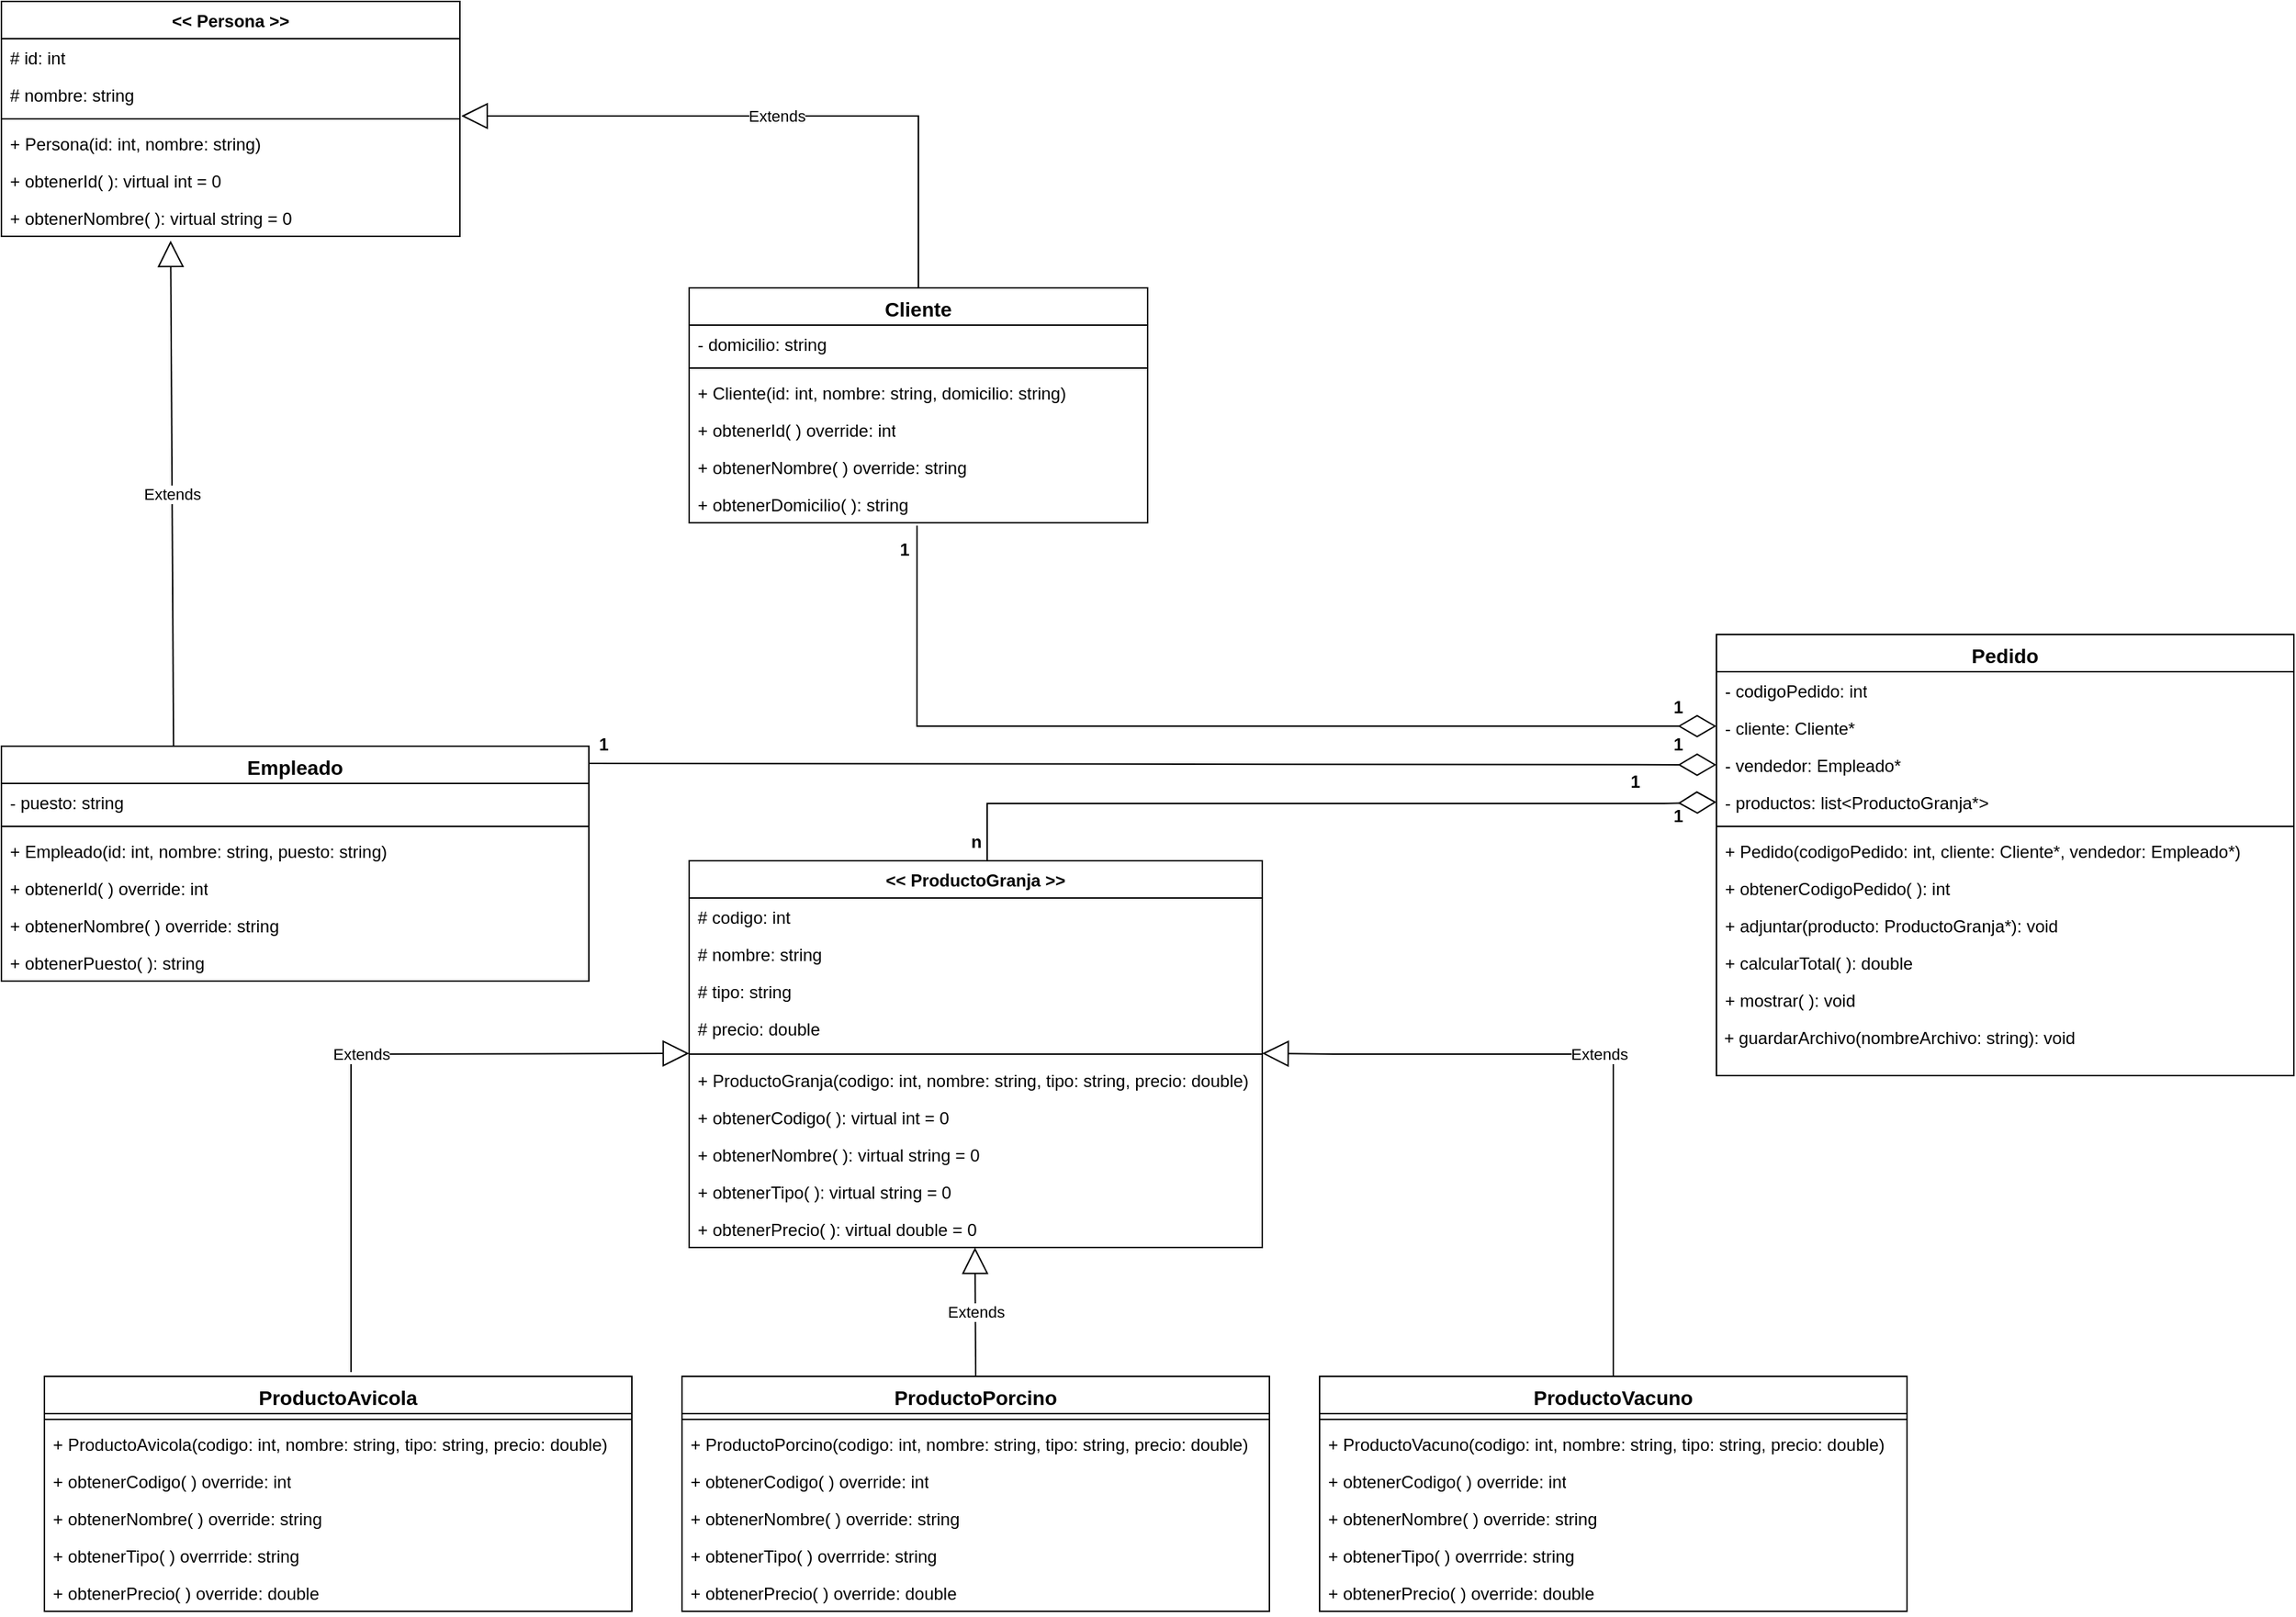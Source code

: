 <mxfile version="24.7.17">
  <diagram name="Página-1" id="Z9m40eZqDg4Fgi3BJzhr">
    <mxGraphModel dx="1947" dy="524" grid="1" gridSize="10" guides="1" tooltips="1" connect="1" arrows="1" fold="1" page="1" pageScale="1" pageWidth="827" pageHeight="1169" math="0" shadow="0">
      <root>
        <mxCell id="0" />
        <mxCell id="1" parent="0" />
        <mxCell id="R549FV-vUU6F0KCQ6JtP-12" value="&lt;span style=&quot;font-size: 14px;&quot;&gt;Empleado&lt;/span&gt;" style="swimlane;fontStyle=1;align=center;verticalAlign=top;childLayout=stackLayout;horizontal=1;startSize=26;horizontalStack=0;resizeParent=1;resizeParentMax=0;resizeLast=0;collapsible=1;marginBottom=0;whiteSpace=wrap;html=1;" parent="1" vertex="1">
          <mxGeometry x="-720" y="520" width="410" height="164" as="geometry" />
        </mxCell>
        <mxCell id="R549FV-vUU6F0KCQ6JtP-15" value="- puesto: string" style="text;strokeColor=none;fillColor=none;align=left;verticalAlign=top;spacingLeft=4;spacingRight=4;overflow=hidden;rotatable=0;points=[[0,0.5],[1,0.5]];portConstraint=eastwest;whiteSpace=wrap;html=1;" parent="R549FV-vUU6F0KCQ6JtP-12" vertex="1">
          <mxGeometry y="26" width="410" height="26" as="geometry" />
        </mxCell>
        <mxCell id="R549FV-vUU6F0KCQ6JtP-16" value="" style="line;strokeWidth=1;fillColor=none;align=left;verticalAlign=middle;spacingTop=-1;spacingLeft=3;spacingRight=3;rotatable=0;labelPosition=right;points=[];portConstraint=eastwest;strokeColor=inherit;" parent="R549FV-vUU6F0KCQ6JtP-12" vertex="1">
          <mxGeometry y="52" width="410" height="8" as="geometry" />
        </mxCell>
        <mxCell id="R549FV-vUU6F0KCQ6JtP-37" value="+ Empleado(id: int, nombre: string, puesto: string)" style="text;strokeColor=none;fillColor=none;align=left;verticalAlign=top;spacingLeft=4;spacingRight=4;overflow=hidden;rotatable=0;points=[[0,0.5],[1,0.5]];portConstraint=eastwest;whiteSpace=wrap;html=1;" parent="R549FV-vUU6F0KCQ6JtP-12" vertex="1">
          <mxGeometry y="60" width="410" height="26" as="geometry" />
        </mxCell>
        <mxCell id="R549FV-vUU6F0KCQ6JtP-19" value="+ obtenerId( ) override: int" style="text;strokeColor=none;fillColor=none;align=left;verticalAlign=top;spacingLeft=4;spacingRight=4;overflow=hidden;rotatable=0;points=[[0,0.5],[1,0.5]];portConstraint=eastwest;whiteSpace=wrap;html=1;" parent="R549FV-vUU6F0KCQ6JtP-12" vertex="1">
          <mxGeometry y="86" width="410" height="26" as="geometry" />
        </mxCell>
        <mxCell id="YmpbRdRLmFJI-oki9HRv-6" value="+ obtenerNombre( ) override: string" style="text;strokeColor=none;fillColor=none;align=left;verticalAlign=top;spacingLeft=4;spacingRight=4;overflow=hidden;rotatable=0;points=[[0,0.5],[1,0.5]];portConstraint=eastwest;whiteSpace=wrap;html=1;" parent="R549FV-vUU6F0KCQ6JtP-12" vertex="1">
          <mxGeometry y="112" width="410" height="26" as="geometry" />
        </mxCell>
        <mxCell id="YmpbRdRLmFJI-oki9HRv-7" value="+ obtenerPuesto( ): string" style="text;strokeColor=none;fillColor=none;align=left;verticalAlign=top;spacingLeft=4;spacingRight=4;overflow=hidden;rotatable=0;points=[[0,0.5],[1,0.5]];portConstraint=eastwest;whiteSpace=wrap;html=1;" parent="R549FV-vUU6F0KCQ6JtP-12" vertex="1">
          <mxGeometry y="138" width="410" height="26" as="geometry" />
        </mxCell>
        <mxCell id="R549FV-vUU6F0KCQ6JtP-31" value="1" style="text;align=center;fontStyle=1;verticalAlign=middle;spacingLeft=3;spacingRight=3;strokeColor=none;rotatable=0;points=[[0,0.5],[1,0.5]];portConstraint=eastwest;html=1;" parent="1" vertex="1">
          <mxGeometry x="440" y="556" width="20" height="26" as="geometry" />
        </mxCell>
        <mxCell id="R549FV-vUU6F0KCQ6JtP-32" value="1" style="text;align=center;fontStyle=1;verticalAlign=middle;spacingLeft=3;spacingRight=3;strokeColor=none;rotatable=0;points=[[0,0.5],[1,0.5]];portConstraint=eastwest;html=1;" parent="1" vertex="1">
          <mxGeometry x="440" y="506" width="20" height="26" as="geometry" />
        </mxCell>
        <mxCell id="R549FV-vUU6F0KCQ6JtP-33" value="1" style="text;align=center;fontStyle=1;verticalAlign=middle;spacingLeft=3;spacingRight=3;strokeColor=none;rotatable=0;points=[[0,0.5],[1,0.5]];portConstraint=eastwest;html=1;" parent="1" vertex="1">
          <mxGeometry x="-100" y="370" width="20" height="26" as="geometry" />
        </mxCell>
        <mxCell id="R549FV-vUU6F0KCQ6JtP-34" value="n" style="text;align=center;fontStyle=1;verticalAlign=middle;spacingLeft=3;spacingRight=3;strokeColor=none;rotatable=0;points=[[0,0.5],[1,0.5]];portConstraint=eastwest;html=1;" parent="1" vertex="1">
          <mxGeometry x="-50" y="574" width="20" height="26" as="geometry" />
        </mxCell>
        <mxCell id="R549FV-vUU6F0KCQ6JtP-38" value="&lt;span style=&quot;font-size: 14px;&quot;&gt;Pedido&lt;/span&gt;" style="swimlane;fontStyle=1;align=center;verticalAlign=top;childLayout=stackLayout;horizontal=1;startSize=26;horizontalStack=0;resizeParent=1;resizeParentMax=0;resizeLast=0;collapsible=1;marginBottom=0;whiteSpace=wrap;html=1;" parent="1" vertex="1">
          <mxGeometry x="477" y="442" width="403" height="308" as="geometry" />
        </mxCell>
        <mxCell id="R549FV-vUU6F0KCQ6JtP-39" value="- codigoPedido: int" style="text;strokeColor=none;fillColor=none;align=left;verticalAlign=top;spacingLeft=4;spacingRight=4;overflow=hidden;rotatable=0;points=[[0,0.5],[1,0.5]];portConstraint=eastwest;whiteSpace=wrap;html=1;" parent="R549FV-vUU6F0KCQ6JtP-38" vertex="1">
          <mxGeometry y="26" width="403" height="26" as="geometry" />
        </mxCell>
        <mxCell id="eUOE1uEp9aUfxUJo_K6u-10" value="- cliente: Cliente*" style="text;strokeColor=none;fillColor=none;align=left;verticalAlign=top;spacingLeft=4;spacingRight=4;overflow=hidden;rotatable=0;points=[[0,0.5],[1,0.5]];portConstraint=eastwest;whiteSpace=wrap;html=1;" parent="R549FV-vUU6F0KCQ6JtP-38" vertex="1">
          <mxGeometry y="52" width="403" height="26" as="geometry" />
        </mxCell>
        <mxCell id="R549FV-vUU6F0KCQ6JtP-41" value="- vendedor: Empleado*" style="text;strokeColor=none;fillColor=none;align=left;verticalAlign=top;spacingLeft=4;spacingRight=4;overflow=hidden;rotatable=0;points=[[0,0.5],[1,0.5]];portConstraint=eastwest;whiteSpace=wrap;html=1;" parent="R549FV-vUU6F0KCQ6JtP-38" vertex="1">
          <mxGeometry y="78" width="403" height="26" as="geometry" />
        </mxCell>
        <mxCell id="R549FV-vUU6F0KCQ6JtP-40" value="- productos: list&amp;lt;ProductoGranja*&amp;gt;" style="text;strokeColor=none;fillColor=none;align=left;verticalAlign=top;spacingLeft=4;spacingRight=4;overflow=hidden;rotatable=0;points=[[0,0.5],[1,0.5]];portConstraint=eastwest;whiteSpace=wrap;html=1;" parent="R549FV-vUU6F0KCQ6JtP-38" vertex="1">
          <mxGeometry y="104" width="403" height="26" as="geometry" />
        </mxCell>
        <mxCell id="R549FV-vUU6F0KCQ6JtP-42" value="" style="line;strokeWidth=1;fillColor=none;align=left;verticalAlign=middle;spacingTop=-1;spacingLeft=3;spacingRight=3;rotatable=0;labelPosition=right;points=[];portConstraint=eastwest;strokeColor=inherit;" parent="R549FV-vUU6F0KCQ6JtP-38" vertex="1">
          <mxGeometry y="130" width="403" height="8" as="geometry" />
        </mxCell>
        <mxCell id="eUOE1uEp9aUfxUJo_K6u-17" value="+ Pedido(codigoPedido: int, cliente: Cliente*, vendedor: Empleado*)" style="text;strokeColor=none;fillColor=none;align=left;verticalAlign=top;spacingLeft=4;spacingRight=4;overflow=hidden;rotatable=0;points=[[0,0.5],[1,0.5]];portConstraint=eastwest;whiteSpace=wrap;html=1;" parent="R549FV-vUU6F0KCQ6JtP-38" vertex="1">
          <mxGeometry y="138" width="403" height="26" as="geometry" />
        </mxCell>
        <mxCell id="R549FV-vUU6F0KCQ6JtP-43" value="+ obtenerCodigoPedido( ): int" style="text;strokeColor=none;fillColor=none;align=left;verticalAlign=top;spacingLeft=4;spacingRight=4;overflow=hidden;rotatable=0;points=[[0,0.5],[1,0.5]];portConstraint=eastwest;whiteSpace=wrap;html=1;" parent="R549FV-vUU6F0KCQ6JtP-38" vertex="1">
          <mxGeometry y="164" width="403" height="26" as="geometry" />
        </mxCell>
        <mxCell id="R549FV-vUU6F0KCQ6JtP-44" value="+ adjuntar(producto: ProductoGranja*): void" style="text;strokeColor=none;fillColor=none;align=left;verticalAlign=top;spacingLeft=4;spacingRight=4;overflow=hidden;rotatable=0;points=[[0,0.5],[1,0.5]];portConstraint=eastwest;whiteSpace=wrap;html=1;" parent="R549FV-vUU6F0KCQ6JtP-38" vertex="1">
          <mxGeometry y="190" width="403" height="26" as="geometry" />
        </mxCell>
        <mxCell id="R549FV-vUU6F0KCQ6JtP-45" value="+ calcularTotal( ): double" style="text;strokeColor=none;fillColor=none;align=left;verticalAlign=top;spacingLeft=4;spacingRight=4;overflow=hidden;rotatable=0;points=[[0,0.5],[1,0.5]];portConstraint=eastwest;whiteSpace=wrap;html=1;" parent="R549FV-vUU6F0KCQ6JtP-38" vertex="1">
          <mxGeometry y="216" width="403" height="26" as="geometry" />
        </mxCell>
        <mxCell id="YmpbRdRLmFJI-oki9HRv-8" value="+ mostrar( ): void" style="text;strokeColor=none;fillColor=none;align=left;verticalAlign=top;spacingLeft=4;spacingRight=4;overflow=hidden;rotatable=0;points=[[0,0.5],[1,0.5]];portConstraint=eastwest;whiteSpace=wrap;html=1;" parent="R549FV-vUU6F0KCQ6JtP-38" vertex="1">
          <mxGeometry y="242" width="403" height="26" as="geometry" />
        </mxCell>
        <mxCell id="EuG98Uh5XUJ7rjztOhe2-2" value="&amp;nbsp;+ guardarArchivo(nombreArchivo: string): void" style="text;whiteSpace=wrap;html=1;" vertex="1" parent="R549FV-vUU6F0KCQ6JtP-38">
          <mxGeometry y="268" width="403" height="40" as="geometry" />
        </mxCell>
        <mxCell id="eUOE1uEp9aUfxUJo_K6u-1" value="&lt;span style=&quot;font-size: 14px;&quot;&gt;Cliente&lt;/span&gt;" style="swimlane;fontStyle=1;align=center;verticalAlign=top;childLayout=stackLayout;horizontal=1;startSize=26;horizontalStack=0;resizeParent=1;resizeParentMax=0;resizeLast=0;collapsible=1;marginBottom=0;whiteSpace=wrap;html=1;" parent="1" vertex="1">
          <mxGeometry x="-240" y="200" width="320" height="164" as="geometry" />
        </mxCell>
        <mxCell id="YmpbRdRLmFJI-oki9HRv-1" value="- domicilio: string" style="text;strokeColor=none;fillColor=none;align=left;verticalAlign=top;spacingLeft=4;spacingRight=4;overflow=hidden;rotatable=0;points=[[0,0.5],[1,0.5]];portConstraint=eastwest;whiteSpace=wrap;html=1;" parent="eUOE1uEp9aUfxUJo_K6u-1" vertex="1">
          <mxGeometry y="26" width="320" height="26" as="geometry" />
        </mxCell>
        <mxCell id="eUOE1uEp9aUfxUJo_K6u-5" value="" style="line;strokeWidth=1;fillColor=none;align=left;verticalAlign=middle;spacingTop=-1;spacingLeft=3;spacingRight=3;rotatable=0;labelPosition=right;points=[];portConstraint=eastwest;strokeColor=inherit;" parent="eUOE1uEp9aUfxUJo_K6u-1" vertex="1">
          <mxGeometry y="52" width="320" height="8" as="geometry" />
        </mxCell>
        <mxCell id="eUOE1uEp9aUfxUJo_K6u-6" value="+ Cliente(id: int, nombre: string, domicilio: string)" style="text;strokeColor=none;fillColor=none;align=left;verticalAlign=top;spacingLeft=4;spacingRight=4;overflow=hidden;rotatable=0;points=[[0,0.5],[1,0.5]];portConstraint=eastwest;whiteSpace=wrap;html=1;" parent="eUOE1uEp9aUfxUJo_K6u-1" vertex="1">
          <mxGeometry y="60" width="320" height="26" as="geometry" />
        </mxCell>
        <mxCell id="YmpbRdRLmFJI-oki9HRv-2" value="+ obtenerId( ) override: int" style="text;strokeColor=none;fillColor=none;align=left;verticalAlign=top;spacingLeft=4;spacingRight=4;overflow=hidden;rotatable=0;points=[[0,0.5],[1,0.5]];portConstraint=eastwest;whiteSpace=wrap;html=1;" parent="eUOE1uEp9aUfxUJo_K6u-1" vertex="1">
          <mxGeometry y="86" width="320" height="26" as="geometry" />
        </mxCell>
        <mxCell id="YmpbRdRLmFJI-oki9HRv-3" value="+ obtenerNombre( ) override: string" style="text;strokeColor=none;fillColor=none;align=left;verticalAlign=top;spacingLeft=4;spacingRight=4;overflow=hidden;rotatable=0;points=[[0,0.5],[1,0.5]];portConstraint=eastwest;whiteSpace=wrap;html=1;" parent="eUOE1uEp9aUfxUJo_K6u-1" vertex="1">
          <mxGeometry y="112" width="320" height="26" as="geometry" />
        </mxCell>
        <mxCell id="YmpbRdRLmFJI-oki9HRv-4" value="+ obtenerDomicilio( ): string" style="text;strokeColor=none;fillColor=none;align=left;verticalAlign=top;spacingLeft=4;spacingRight=4;overflow=hidden;rotatable=0;points=[[0,0.5],[1,0.5]];portConstraint=eastwest;whiteSpace=wrap;html=1;" parent="eUOE1uEp9aUfxUJo_K6u-1" vertex="1">
          <mxGeometry y="138" width="320" height="26" as="geometry" />
        </mxCell>
        <mxCell id="eUOE1uEp9aUfxUJo_K6u-13" value="" style="endArrow=diamondThin;endFill=0;endSize=24;html=1;rounded=0;entryX=0;entryY=0.5;entryDx=0;entryDy=0;exitX=0.52;exitY=0;exitDx=0;exitDy=0;exitPerimeter=0;" parent="1" source="wNf-97VJCH1Q2UC8ov4_-1" target="R549FV-vUU6F0KCQ6JtP-40" edge="1">
          <mxGeometry width="160" relative="1" as="geometry">
            <mxPoint x="-30" y="559" as="sourcePoint" />
            <mxPoint x="480" y="550" as="targetPoint" />
            <Array as="points">
              <mxPoint x="-32" y="560" />
              <mxPoint x="440" y="560" />
            </Array>
          </mxGeometry>
        </mxCell>
        <mxCell id="eUOE1uEp9aUfxUJo_K6u-14" value="Extends" style="endArrow=block;endSize=16;endFill=0;html=1;rounded=0;entryX=0.369;entryY=1.115;entryDx=0;entryDy=0;entryPerimeter=0;exitX=0.293;exitY=0;exitDx=0;exitDy=0;exitPerimeter=0;" parent="1" source="R549FV-vUU6F0KCQ6JtP-12" target="FdKNdc1q4IcvGpZulSzj-8" edge="1">
          <mxGeometry width="160" relative="1" as="geometry">
            <mxPoint x="122.04" y="516" as="sourcePoint" />
            <mxPoint x="120.0" y="216.004" as="targetPoint" />
          </mxGeometry>
        </mxCell>
        <mxCell id="eUOE1uEp9aUfxUJo_K6u-15" value="1" style="text;align=center;fontStyle=1;verticalAlign=middle;spacingLeft=3;spacingRight=3;strokeColor=none;rotatable=0;points=[[0,0.5],[1,0.5]];portConstraint=eastwest;html=1;" parent="1" vertex="1">
          <mxGeometry x="410" y="532" width="20" height="26" as="geometry" />
        </mxCell>
        <mxCell id="eUOE1uEp9aUfxUJo_K6u-16" value="1" style="text;align=center;fontStyle=1;verticalAlign=middle;spacingLeft=3;spacingRight=3;strokeColor=none;rotatable=0;points=[[0,0.5],[1,0.5]];portConstraint=eastwest;html=1;" parent="1" vertex="1">
          <mxGeometry x="440" y="480" width="20" height="26" as="geometry" />
        </mxCell>
        <mxCell id="FdKNdc1q4IcvGpZulSzj-1" value="&amp;lt;&amp;lt; Persona &amp;gt;&amp;gt;" style="swimlane;fontStyle=1;align=center;verticalAlign=top;childLayout=stackLayout;horizontal=1;startSize=26;horizontalStack=0;resizeParent=1;resizeParentMax=0;resizeLast=0;collapsible=1;marginBottom=0;whiteSpace=wrap;html=1;" parent="1" vertex="1">
          <mxGeometry x="-720" width="320" height="164" as="geometry" />
        </mxCell>
        <mxCell id="FdKNdc1q4IcvGpZulSzj-2" value="# id: int" style="text;strokeColor=none;fillColor=none;align=left;verticalAlign=top;spacingLeft=4;spacingRight=4;overflow=hidden;rotatable=0;points=[[0,0.5],[1,0.5]];portConstraint=eastwest;whiteSpace=wrap;html=1;" parent="FdKNdc1q4IcvGpZulSzj-1" vertex="1">
          <mxGeometry y="26" width="320" height="26" as="geometry" />
        </mxCell>
        <mxCell id="FdKNdc1q4IcvGpZulSzj-3" value="# nombre: string" style="text;strokeColor=none;fillColor=none;align=left;verticalAlign=top;spacingLeft=4;spacingRight=4;overflow=hidden;rotatable=0;points=[[0,0.5],[1,0.5]];portConstraint=eastwest;whiteSpace=wrap;html=1;" parent="FdKNdc1q4IcvGpZulSzj-1" vertex="1">
          <mxGeometry y="52" width="320" height="26" as="geometry" />
        </mxCell>
        <mxCell id="FdKNdc1q4IcvGpZulSzj-5" value="" style="line;strokeWidth=1;fillColor=none;align=left;verticalAlign=middle;spacingTop=-1;spacingLeft=3;spacingRight=3;rotatable=0;labelPosition=right;points=[];portConstraint=eastwest;strokeColor=inherit;" parent="FdKNdc1q4IcvGpZulSzj-1" vertex="1">
          <mxGeometry y="78" width="320" height="8" as="geometry" />
        </mxCell>
        <mxCell id="FdKNdc1q4IcvGpZulSzj-6" value="+ Persona(id: int, nombre: string)" style="text;strokeColor=none;fillColor=none;align=left;verticalAlign=top;spacingLeft=4;spacingRight=4;overflow=hidden;rotatable=0;points=[[0,0.5],[1,0.5]];portConstraint=eastwest;whiteSpace=wrap;html=1;" parent="FdKNdc1q4IcvGpZulSzj-1" vertex="1">
          <mxGeometry y="86" width="320" height="26" as="geometry" />
        </mxCell>
        <mxCell id="FdKNdc1q4IcvGpZulSzj-7" value="+ obtenerId( ): virtual int = 0" style="text;strokeColor=none;fillColor=none;align=left;verticalAlign=top;spacingLeft=4;spacingRight=4;overflow=hidden;rotatable=0;points=[[0,0.5],[1,0.5]];portConstraint=eastwest;whiteSpace=wrap;html=1;" parent="FdKNdc1q4IcvGpZulSzj-1" vertex="1">
          <mxGeometry y="112" width="320" height="26" as="geometry" />
        </mxCell>
        <mxCell id="FdKNdc1q4IcvGpZulSzj-8" value="+ obtenerNombre( ): virtual string = 0" style="text;strokeColor=none;fillColor=none;align=left;verticalAlign=top;spacingLeft=4;spacingRight=4;overflow=hidden;rotatable=0;points=[[0,0.5],[1,0.5]];portConstraint=eastwest;whiteSpace=wrap;html=1;" parent="FdKNdc1q4IcvGpZulSzj-1" vertex="1">
          <mxGeometry y="138" width="320" height="26" as="geometry" />
        </mxCell>
        <mxCell id="FdKNdc1q4IcvGpZulSzj-10" value="Extends" style="endArrow=block;endSize=16;endFill=0;html=1;rounded=0;exitX=0.5;exitY=0;exitDx=0;exitDy=0;entryX=1.003;entryY=1.077;entryDx=0;entryDy=0;entryPerimeter=0;" parent="1" source="eUOE1uEp9aUfxUJo_K6u-1" target="FdKNdc1q4IcvGpZulSzj-3" edge="1">
          <mxGeometry width="160" relative="1" as="geometry">
            <mxPoint x="-220" y="100" as="sourcePoint" />
            <mxPoint x="-310" y="110" as="targetPoint" />
            <Array as="points">
              <mxPoint x="-80" y="120" />
              <mxPoint x="-80" y="80" />
            </Array>
          </mxGeometry>
        </mxCell>
        <mxCell id="FdKNdc1q4IcvGpZulSzj-13" value="" style="endArrow=diamondThin;endFill=0;endSize=24;html=1;rounded=0;entryX=0;entryY=0.5;entryDx=0;entryDy=0;exitX=1;exitY=0.073;exitDx=0;exitDy=0;exitPerimeter=0;" parent="1" source="R549FV-vUU6F0KCQ6JtP-12" target="R549FV-vUU6F0KCQ6JtP-41" edge="1">
          <mxGeometry width="160" relative="1" as="geometry">
            <mxPoint x="410" y="533" as="sourcePoint" />
            <mxPoint x="460" y="530" as="targetPoint" />
            <Array as="points" />
          </mxGeometry>
        </mxCell>
        <mxCell id="YmpbRdRLmFJI-oki9HRv-5" value="" style="endArrow=diamondThin;endFill=0;endSize=24;html=1;rounded=0;exitX=0.497;exitY=1.077;exitDx=0;exitDy=0;exitPerimeter=0;" parent="1" source="YmpbRdRLmFJI-oki9HRv-4" edge="1">
          <mxGeometry width="160" relative="1" as="geometry">
            <mxPoint x="400" y="506" as="sourcePoint" />
            <mxPoint x="477" y="506" as="targetPoint" />
            <Array as="points">
              <mxPoint x="-81" y="506" />
              <mxPoint x="399" y="506" />
              <mxPoint x="440" y="506" />
            </Array>
          </mxGeometry>
        </mxCell>
        <mxCell id="wNf-97VJCH1Q2UC8ov4_-1" value="&amp;lt;&amp;lt; ProductoGranja &amp;gt;&amp;gt;" style="swimlane;fontStyle=1;align=center;verticalAlign=top;childLayout=stackLayout;horizontal=1;startSize=26;horizontalStack=0;resizeParent=1;resizeParentMax=0;resizeLast=0;collapsible=1;marginBottom=0;whiteSpace=wrap;html=1;" parent="1" vertex="1">
          <mxGeometry x="-240" y="600" width="400" height="270" as="geometry" />
        </mxCell>
        <mxCell id="wNf-97VJCH1Q2UC8ov4_-2" value="# codigo: int" style="text;strokeColor=none;fillColor=none;align=left;verticalAlign=top;spacingLeft=4;spacingRight=4;overflow=hidden;rotatable=0;points=[[0,0.5],[1,0.5]];portConstraint=eastwest;whiteSpace=wrap;html=1;" parent="wNf-97VJCH1Q2UC8ov4_-1" vertex="1">
          <mxGeometry y="26" width="400" height="26" as="geometry" />
        </mxCell>
        <mxCell id="wNf-97VJCH1Q2UC8ov4_-3" value="# nombre: string" style="text;strokeColor=none;fillColor=none;align=left;verticalAlign=top;spacingLeft=4;spacingRight=4;overflow=hidden;rotatable=0;points=[[0,0.5],[1,0.5]];portConstraint=eastwest;whiteSpace=wrap;html=1;" parent="wNf-97VJCH1Q2UC8ov4_-1" vertex="1">
          <mxGeometry y="52" width="400" height="26" as="geometry" />
        </mxCell>
        <mxCell id="wNf-97VJCH1Q2UC8ov4_-8" value="# tipo: string" style="text;strokeColor=none;fillColor=none;align=left;verticalAlign=top;spacingLeft=4;spacingRight=4;overflow=hidden;rotatable=0;points=[[0,0.5],[1,0.5]];portConstraint=eastwest;whiteSpace=wrap;html=1;" parent="wNf-97VJCH1Q2UC8ov4_-1" vertex="1">
          <mxGeometry y="78" width="400" height="26" as="geometry" />
        </mxCell>
        <mxCell id="wNf-97VJCH1Q2UC8ov4_-9" value="# precio: double" style="text;strokeColor=none;fillColor=none;align=left;verticalAlign=top;spacingLeft=4;spacingRight=4;overflow=hidden;rotatable=0;points=[[0,0.5],[1,0.5]];portConstraint=eastwest;whiteSpace=wrap;html=1;" parent="wNf-97VJCH1Q2UC8ov4_-1" vertex="1">
          <mxGeometry y="104" width="400" height="26" as="geometry" />
        </mxCell>
        <mxCell id="wNf-97VJCH1Q2UC8ov4_-4" value="" style="line;strokeWidth=1;fillColor=none;align=left;verticalAlign=middle;spacingTop=-1;spacingLeft=3;spacingRight=3;rotatable=0;labelPosition=right;points=[];portConstraint=eastwest;strokeColor=inherit;" parent="wNf-97VJCH1Q2UC8ov4_-1" vertex="1">
          <mxGeometry y="130" width="400" height="10" as="geometry" />
        </mxCell>
        <mxCell id="wNf-97VJCH1Q2UC8ov4_-5" value="+ ProductoGranja(codigo: int, nombre: string, tipo: string, precio: double)" style="text;strokeColor=none;fillColor=none;align=left;verticalAlign=top;spacingLeft=4;spacingRight=4;overflow=hidden;rotatable=0;points=[[0,0.5],[1,0.5]];portConstraint=eastwest;whiteSpace=wrap;html=1;" parent="wNf-97VJCH1Q2UC8ov4_-1" vertex="1">
          <mxGeometry y="140" width="400" height="26" as="geometry" />
        </mxCell>
        <mxCell id="wNf-97VJCH1Q2UC8ov4_-6" value="+ obtenerCodigo( ): virtual int = 0" style="text;strokeColor=none;fillColor=none;align=left;verticalAlign=top;spacingLeft=4;spacingRight=4;overflow=hidden;rotatable=0;points=[[0,0.5],[1,0.5]];portConstraint=eastwest;whiteSpace=wrap;html=1;" parent="wNf-97VJCH1Q2UC8ov4_-1" vertex="1">
          <mxGeometry y="166" width="400" height="26" as="geometry" />
        </mxCell>
        <mxCell id="wNf-97VJCH1Q2UC8ov4_-7" value="+ obtenerNombre( ): virtual string = 0" style="text;strokeColor=none;fillColor=none;align=left;verticalAlign=top;spacingLeft=4;spacingRight=4;overflow=hidden;rotatable=0;points=[[0,0.5],[1,0.5]];portConstraint=eastwest;whiteSpace=wrap;html=1;" parent="wNf-97VJCH1Q2UC8ov4_-1" vertex="1">
          <mxGeometry y="192" width="400" height="26" as="geometry" />
        </mxCell>
        <mxCell id="wNf-97VJCH1Q2UC8ov4_-10" value="+ obtenerTipo( ): virtual string = 0" style="text;strokeColor=none;fillColor=none;align=left;verticalAlign=top;spacingLeft=4;spacingRight=4;overflow=hidden;rotatable=0;points=[[0,0.5],[1,0.5]];portConstraint=eastwest;whiteSpace=wrap;html=1;" parent="wNf-97VJCH1Q2UC8ov4_-1" vertex="1">
          <mxGeometry y="218" width="400" height="26" as="geometry" />
        </mxCell>
        <mxCell id="wNf-97VJCH1Q2UC8ov4_-11" value="+ obtenerPrecio( ): virtual double = 0" style="text;strokeColor=none;fillColor=none;align=left;verticalAlign=top;spacingLeft=4;spacingRight=4;overflow=hidden;rotatable=0;points=[[0,0.5],[1,0.5]];portConstraint=eastwest;whiteSpace=wrap;html=1;" parent="wNf-97VJCH1Q2UC8ov4_-1" vertex="1">
          <mxGeometry y="244" width="400" height="26" as="geometry" />
        </mxCell>
        <mxCell id="wNf-97VJCH1Q2UC8ov4_-12" value="1" style="text;align=center;fontStyle=1;verticalAlign=middle;spacingLeft=3;spacingRight=3;strokeColor=none;rotatable=0;points=[[0,0.5],[1,0.5]];portConstraint=eastwest;html=1;" parent="1" vertex="1">
          <mxGeometry x="-310" y="506" width="20" height="26" as="geometry" />
        </mxCell>
        <mxCell id="wNf-97VJCH1Q2UC8ov4_-23" value="&lt;span style=&quot;font-size: 14px;&quot;&gt;ProductoAvicola&lt;/span&gt;" style="swimlane;fontStyle=1;align=center;verticalAlign=top;childLayout=stackLayout;horizontal=1;startSize=26;horizontalStack=0;resizeParent=1;resizeParentMax=0;resizeLast=0;collapsible=1;marginBottom=0;whiteSpace=wrap;html=1;" parent="1" vertex="1">
          <mxGeometry x="-690" y="960" width="410" height="164" as="geometry" />
        </mxCell>
        <mxCell id="wNf-97VJCH1Q2UC8ov4_-25" value="" style="line;strokeWidth=1;fillColor=none;align=left;verticalAlign=middle;spacingTop=-1;spacingLeft=3;spacingRight=3;rotatable=0;labelPosition=right;points=[];portConstraint=eastwest;strokeColor=inherit;" parent="wNf-97VJCH1Q2UC8ov4_-23" vertex="1">
          <mxGeometry y="26" width="410" height="8" as="geometry" />
        </mxCell>
        <mxCell id="wNf-97VJCH1Q2UC8ov4_-26" value="+ ProductoAvicola(codigo: int, nombre: string, tipo: string, precio: double)" style="text;strokeColor=none;fillColor=none;align=left;verticalAlign=top;spacingLeft=4;spacingRight=4;overflow=hidden;rotatable=0;points=[[0,0.5],[1,0.5]];portConstraint=eastwest;whiteSpace=wrap;html=1;" parent="wNf-97VJCH1Q2UC8ov4_-23" vertex="1">
          <mxGeometry y="34" width="410" height="26" as="geometry" />
        </mxCell>
        <mxCell id="wNf-97VJCH1Q2UC8ov4_-27" value="+ obtenerCodigo( ) override: int" style="text;strokeColor=none;fillColor=none;align=left;verticalAlign=top;spacingLeft=4;spacingRight=4;overflow=hidden;rotatable=0;points=[[0,0.5],[1,0.5]];portConstraint=eastwest;whiteSpace=wrap;html=1;" parent="wNf-97VJCH1Q2UC8ov4_-23" vertex="1">
          <mxGeometry y="60" width="410" height="26" as="geometry" />
        </mxCell>
        <mxCell id="wNf-97VJCH1Q2UC8ov4_-28" value="+ obtenerNombre( ) override: string" style="text;strokeColor=none;fillColor=none;align=left;verticalAlign=top;spacingLeft=4;spacingRight=4;overflow=hidden;rotatable=0;points=[[0,0.5],[1,0.5]];portConstraint=eastwest;whiteSpace=wrap;html=1;" parent="wNf-97VJCH1Q2UC8ov4_-23" vertex="1">
          <mxGeometry y="86" width="410" height="26" as="geometry" />
        </mxCell>
        <mxCell id="wNf-97VJCH1Q2UC8ov4_-29" value="+ obtenerTipo( ) overrride: string" style="text;strokeColor=none;fillColor=none;align=left;verticalAlign=top;spacingLeft=4;spacingRight=4;overflow=hidden;rotatable=0;points=[[0,0.5],[1,0.5]];portConstraint=eastwest;whiteSpace=wrap;html=1;" parent="wNf-97VJCH1Q2UC8ov4_-23" vertex="1">
          <mxGeometry y="112" width="410" height="26" as="geometry" />
        </mxCell>
        <mxCell id="wNf-97VJCH1Q2UC8ov4_-30" value="+ obtenerPrecio( ) override: double" style="text;strokeColor=none;fillColor=none;align=left;verticalAlign=top;spacingLeft=4;spacingRight=4;overflow=hidden;rotatable=0;points=[[0,0.5],[1,0.5]];portConstraint=eastwest;whiteSpace=wrap;html=1;" parent="wNf-97VJCH1Q2UC8ov4_-23" vertex="1">
          <mxGeometry y="138" width="410" height="26" as="geometry" />
        </mxCell>
        <mxCell id="wNf-97VJCH1Q2UC8ov4_-31" value="&lt;span style=&quot;font-size: 14px;&quot;&gt;ProductoPorcino&lt;/span&gt;" style="swimlane;fontStyle=1;align=center;verticalAlign=top;childLayout=stackLayout;horizontal=1;startSize=26;horizontalStack=0;resizeParent=1;resizeParentMax=0;resizeLast=0;collapsible=1;marginBottom=0;whiteSpace=wrap;html=1;" parent="1" vertex="1">
          <mxGeometry x="-245" y="960" width="410" height="164" as="geometry" />
        </mxCell>
        <mxCell id="wNf-97VJCH1Q2UC8ov4_-32" value="" style="line;strokeWidth=1;fillColor=none;align=left;verticalAlign=middle;spacingTop=-1;spacingLeft=3;spacingRight=3;rotatable=0;labelPosition=right;points=[];portConstraint=eastwest;strokeColor=inherit;" parent="wNf-97VJCH1Q2UC8ov4_-31" vertex="1">
          <mxGeometry y="26" width="410" height="8" as="geometry" />
        </mxCell>
        <mxCell id="wNf-97VJCH1Q2UC8ov4_-33" value="+ ProductoPorcino(codigo: int, nombre: string, tipo: string, precio: double)" style="text;strokeColor=none;fillColor=none;align=left;verticalAlign=top;spacingLeft=4;spacingRight=4;overflow=hidden;rotatable=0;points=[[0,0.5],[1,0.5]];portConstraint=eastwest;whiteSpace=wrap;html=1;" parent="wNf-97VJCH1Q2UC8ov4_-31" vertex="1">
          <mxGeometry y="34" width="410" height="26" as="geometry" />
        </mxCell>
        <mxCell id="wNf-97VJCH1Q2UC8ov4_-34" value="+ obtenerCodigo( ) override: int" style="text;strokeColor=none;fillColor=none;align=left;verticalAlign=top;spacingLeft=4;spacingRight=4;overflow=hidden;rotatable=0;points=[[0,0.5],[1,0.5]];portConstraint=eastwest;whiteSpace=wrap;html=1;" parent="wNf-97VJCH1Q2UC8ov4_-31" vertex="1">
          <mxGeometry y="60" width="410" height="26" as="geometry" />
        </mxCell>
        <mxCell id="wNf-97VJCH1Q2UC8ov4_-35" value="+ obtenerNombre( ) override: string" style="text;strokeColor=none;fillColor=none;align=left;verticalAlign=top;spacingLeft=4;spacingRight=4;overflow=hidden;rotatable=0;points=[[0,0.5],[1,0.5]];portConstraint=eastwest;whiteSpace=wrap;html=1;" parent="wNf-97VJCH1Q2UC8ov4_-31" vertex="1">
          <mxGeometry y="86" width="410" height="26" as="geometry" />
        </mxCell>
        <mxCell id="wNf-97VJCH1Q2UC8ov4_-36" value="+ obtenerTipo( ) overrride: string" style="text;strokeColor=none;fillColor=none;align=left;verticalAlign=top;spacingLeft=4;spacingRight=4;overflow=hidden;rotatable=0;points=[[0,0.5],[1,0.5]];portConstraint=eastwest;whiteSpace=wrap;html=1;" parent="wNf-97VJCH1Q2UC8ov4_-31" vertex="1">
          <mxGeometry y="112" width="410" height="26" as="geometry" />
        </mxCell>
        <mxCell id="wNf-97VJCH1Q2UC8ov4_-37" value="+ obtenerPrecio( ) override: double" style="text;strokeColor=none;fillColor=none;align=left;verticalAlign=top;spacingLeft=4;spacingRight=4;overflow=hidden;rotatable=0;points=[[0,0.5],[1,0.5]];portConstraint=eastwest;whiteSpace=wrap;html=1;" parent="wNf-97VJCH1Q2UC8ov4_-31" vertex="1">
          <mxGeometry y="138" width="410" height="26" as="geometry" />
        </mxCell>
        <mxCell id="wNf-97VJCH1Q2UC8ov4_-39" value="&lt;span style=&quot;font-size: 14px;&quot;&gt;ProductoVacuno&lt;/span&gt;" style="swimlane;fontStyle=1;align=center;verticalAlign=top;childLayout=stackLayout;horizontal=1;startSize=26;horizontalStack=0;resizeParent=1;resizeParentMax=0;resizeLast=0;collapsible=1;marginBottom=0;whiteSpace=wrap;html=1;" parent="1" vertex="1">
          <mxGeometry x="200" y="960" width="410" height="164" as="geometry" />
        </mxCell>
        <mxCell id="wNf-97VJCH1Q2UC8ov4_-40" value="" style="line;strokeWidth=1;fillColor=none;align=left;verticalAlign=middle;spacingTop=-1;spacingLeft=3;spacingRight=3;rotatable=0;labelPosition=right;points=[];portConstraint=eastwest;strokeColor=inherit;" parent="wNf-97VJCH1Q2UC8ov4_-39" vertex="1">
          <mxGeometry y="26" width="410" height="8" as="geometry" />
        </mxCell>
        <mxCell id="wNf-97VJCH1Q2UC8ov4_-41" value="+ ProductoVacuno(codigo: int, nombre: string, tipo: string, precio: double)" style="text;strokeColor=none;fillColor=none;align=left;verticalAlign=top;spacingLeft=4;spacingRight=4;overflow=hidden;rotatable=0;points=[[0,0.5],[1,0.5]];portConstraint=eastwest;whiteSpace=wrap;html=1;" parent="wNf-97VJCH1Q2UC8ov4_-39" vertex="1">
          <mxGeometry y="34" width="410" height="26" as="geometry" />
        </mxCell>
        <mxCell id="wNf-97VJCH1Q2UC8ov4_-42" value="+ obtenerCodigo( ) override: int" style="text;strokeColor=none;fillColor=none;align=left;verticalAlign=top;spacingLeft=4;spacingRight=4;overflow=hidden;rotatable=0;points=[[0,0.5],[1,0.5]];portConstraint=eastwest;whiteSpace=wrap;html=1;" parent="wNf-97VJCH1Q2UC8ov4_-39" vertex="1">
          <mxGeometry y="60" width="410" height="26" as="geometry" />
        </mxCell>
        <mxCell id="wNf-97VJCH1Q2UC8ov4_-43" value="+ obtenerNombre( ) override: string" style="text;strokeColor=none;fillColor=none;align=left;verticalAlign=top;spacingLeft=4;spacingRight=4;overflow=hidden;rotatable=0;points=[[0,0.5],[1,0.5]];portConstraint=eastwest;whiteSpace=wrap;html=1;" parent="wNf-97VJCH1Q2UC8ov4_-39" vertex="1">
          <mxGeometry y="86" width="410" height="26" as="geometry" />
        </mxCell>
        <mxCell id="wNf-97VJCH1Q2UC8ov4_-44" value="+ obtenerTipo( ) overrride: string" style="text;strokeColor=none;fillColor=none;align=left;verticalAlign=top;spacingLeft=4;spacingRight=4;overflow=hidden;rotatable=0;points=[[0,0.5],[1,0.5]];portConstraint=eastwest;whiteSpace=wrap;html=1;" parent="wNf-97VJCH1Q2UC8ov4_-39" vertex="1">
          <mxGeometry y="112" width="410" height="26" as="geometry" />
        </mxCell>
        <mxCell id="wNf-97VJCH1Q2UC8ov4_-45" value="+ obtenerPrecio( ) override: double" style="text;strokeColor=none;fillColor=none;align=left;verticalAlign=top;spacingLeft=4;spacingRight=4;overflow=hidden;rotatable=0;points=[[0,0.5],[1,0.5]];portConstraint=eastwest;whiteSpace=wrap;html=1;" parent="wNf-97VJCH1Q2UC8ov4_-39" vertex="1">
          <mxGeometry y="138" width="410" height="26" as="geometry" />
        </mxCell>
        <mxCell id="wNf-97VJCH1Q2UC8ov4_-46" value="Extends" style="endArrow=block;endSize=16;endFill=0;html=1;rounded=0;exitX=0.5;exitY=0;exitDx=0;exitDy=0;" parent="1" source="wNf-97VJCH1Q2UC8ov4_-31" edge="1">
          <mxGeometry width="160" relative="1" as="geometry">
            <mxPoint x="-40.5" y="920" as="sourcePoint" />
            <mxPoint x="-40.5" y="870" as="targetPoint" />
          </mxGeometry>
        </mxCell>
        <mxCell id="wNf-97VJCH1Q2UC8ov4_-47" value="Extends" style="endArrow=block;endSize=16;endFill=0;html=1;rounded=0;exitX=0.5;exitY=0;exitDx=0;exitDy=0;" parent="1" source="wNf-97VJCH1Q2UC8ov4_-39" edge="1">
          <mxGeometry width="160" relative="1" as="geometry">
            <mxPoint x="270" y="734.5" as="sourcePoint" />
            <mxPoint x="160" y="734.5" as="targetPoint" />
            <Array as="points">
              <mxPoint x="405" y="735" />
              <mxPoint x="210" y="735" />
            </Array>
          </mxGeometry>
        </mxCell>
        <mxCell id="wNf-97VJCH1Q2UC8ov4_-48" value="Extends" style="endArrow=block;endSize=16;endFill=0;html=1;rounded=0;exitX=0.522;exitY=-0.018;exitDx=0;exitDy=0;exitPerimeter=0;" parent="1" source="wNf-97VJCH1Q2UC8ov4_-23" edge="1">
          <mxGeometry width="160" relative="1" as="geometry">
            <mxPoint x="-400" y="734.5" as="sourcePoint" />
            <mxPoint x="-240" y="734.5" as="targetPoint" />
            <Array as="points">
              <mxPoint x="-476" y="735" />
            </Array>
          </mxGeometry>
        </mxCell>
      </root>
    </mxGraphModel>
  </diagram>
</mxfile>
